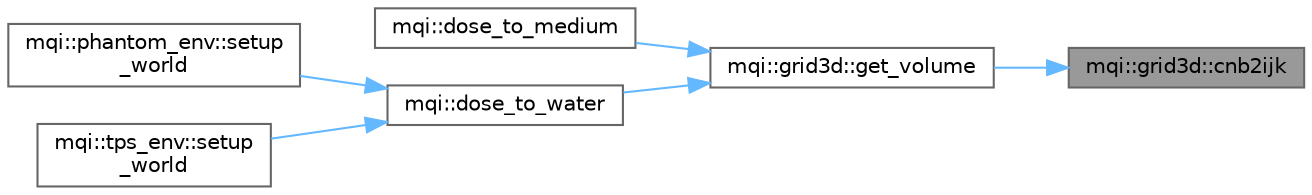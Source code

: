 digraph "mqi::grid3d::cnb2ijk"
{
 // LATEX_PDF_SIZE
  bgcolor="transparent";
  edge [fontname=Helvetica,fontsize=10,labelfontname=Helvetica,labelfontsize=10];
  node [fontname=Helvetica,fontsize=10,shape=box,height=0.2,width=0.4];
  rankdir="RL";
  Node1 [id="Node000001",label="mqi::grid3d::cnb2ijk",height=0.2,width=0.4,color="gray40", fillcolor="grey60", style="filled", fontcolor="black",tooltip="Converts a 1D flattened index back to a 3D index (i,j,k)."];
  Node1 -> Node2 [id="edge1_Node000001_Node000002",dir="back",color="steelblue1",style="solid",tooltip=" "];
  Node2 [id="Node000002",label="mqi::grid3d::get_volume",height=0.2,width=0.4,color="grey40", fillcolor="white", style="filled",URL="$classmqi_1_1grid3d.html#a45a0d9383b3503ab8cfc06ffd948a6cc",tooltip="Calculates the volume of a voxel at a given 1D flattened index."];
  Node2 -> Node3 [id="edge2_Node000002_Node000003",dir="back",color="steelblue1",style="solid",tooltip=" "];
  Node3 [id="Node000003",label="mqi::dose_to_medium",height=0.2,width=0.4,color="grey40", fillcolor="white", style="filled",URL="$namespacemqi.html#a51e568cf0347aa3468b45a3b7914eaef",tooltip="Calculates the dose-to-medium for a given particle track."];
  Node2 -> Node4 [id="edge3_Node000002_Node000004",dir="back",color="steelblue1",style="solid",tooltip=" "];
  Node4 [id="Node000004",label="mqi::dose_to_water",height=0.2,width=0.4,color="grey40", fillcolor="white", style="filled",URL="$namespacemqi.html#adda5b422b7cfb5a2ef8b17d46530a1ca",tooltip="Calculates the dose-to-water for a given particle track."];
  Node4 -> Node5 [id="edge4_Node000004_Node000005",dir="back",color="steelblue1",style="solid",tooltip=" "];
  Node5 [id="Node000005",label="mqi::phantom_env::setup\l_world",height=0.2,width=0.4,color="grey40", fillcolor="white", style="filled",URL="$classmqi_1_1phantom__env.html#af046cc06af737d4856c651346c6e8de9",tooltip="Sets up the world geometry, including the water phantom."];
  Node4 -> Node6 [id="edge5_Node000004_Node000006",dir="back",color="steelblue1",style="solid",tooltip=" "];
  Node6 [id="Node000006",label="mqi::tps_env::setup\l_world",height=0.2,width=0.4,color="grey40", fillcolor="white", style="filled",URL="$classmqi_1_1tps__env.html#ad69ee252b1752210a67af91b124c0020",tooltip="Sets up the world geometry, including the patient geometry from CT data and beamline components."];
}

